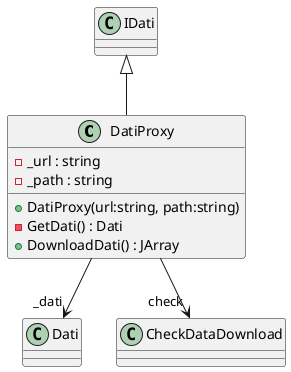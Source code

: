 @startuml
class DatiProxy {
    - _url : string
    - _path : string
    + DatiProxy(url:string, path:string)
    - GetDati() : Dati
    + DownloadDati() : JArray
}
IDati <|-- DatiProxy
DatiProxy --> "_dati" Dati
DatiProxy --> "check" CheckDataDownload
@enduml
